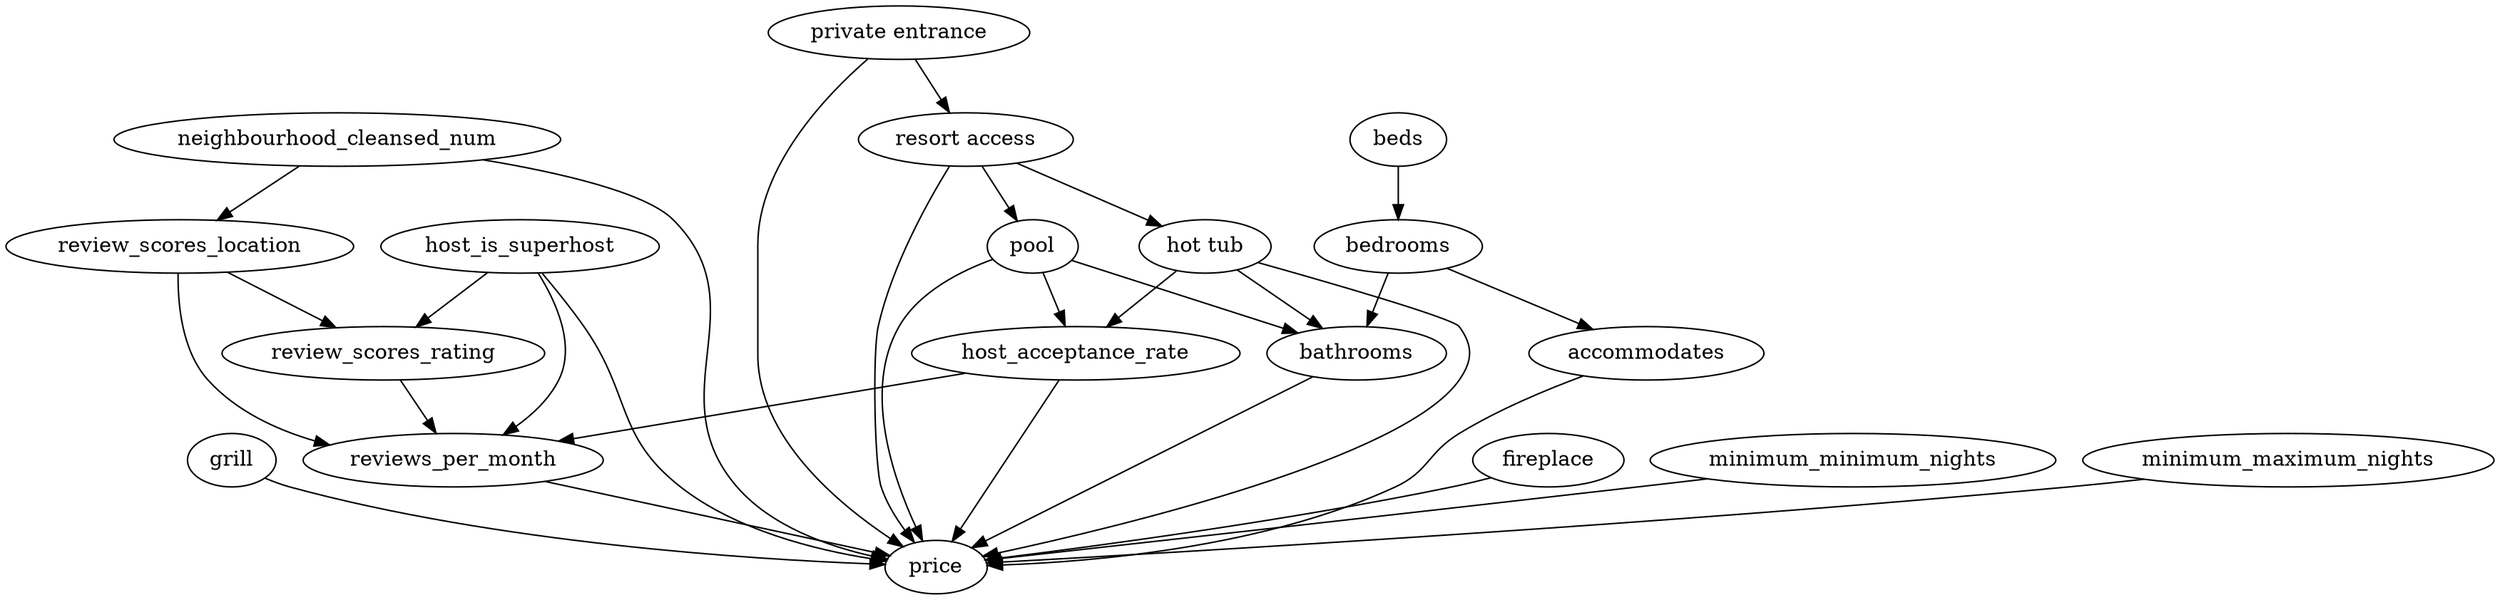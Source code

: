 digraph {
    grill -> price;
    pool -> price;
    "hot tub" -> price;
    "hot tub" -> bathrooms;
    pool -> bathrooms;
    "private entrance" -> price;
    "private entrance" -> "resort access";
    fireplace -> price;
    neighbourhood_cleansed_num -> price;
    neighbourhood_cleansed_num -> review_scores_location;
    review_scores_location -> review_scores_rating;
    review_scores_location -> reviews_per_month;
    review_scores_rating -> reviews_per_month;
    reviews_per_month -> price;
    host_is_superhost -> reviews_per_month;
    host_is_superhost -> price;
    host_is_superhost -> review_scores_rating;
    host_acceptance_rate -> reviews_per_month;
    host_acceptance_rate -> price;
    beds -> bedrooms;
    bedrooms -> accommodates;
    bedrooms -> bathrooms;
    accommodates -> price;
    "resort access" -> pool;
    "resort access" -> "hot tub";
    pool -> host_acceptance_rate;
    "hot tub" -> host_acceptance_rate;
    bathrooms -> price;
    minimum_minimum_nights -> price;
    minimum_maximum_nights -> price;
    "resort access" -> price;
}
